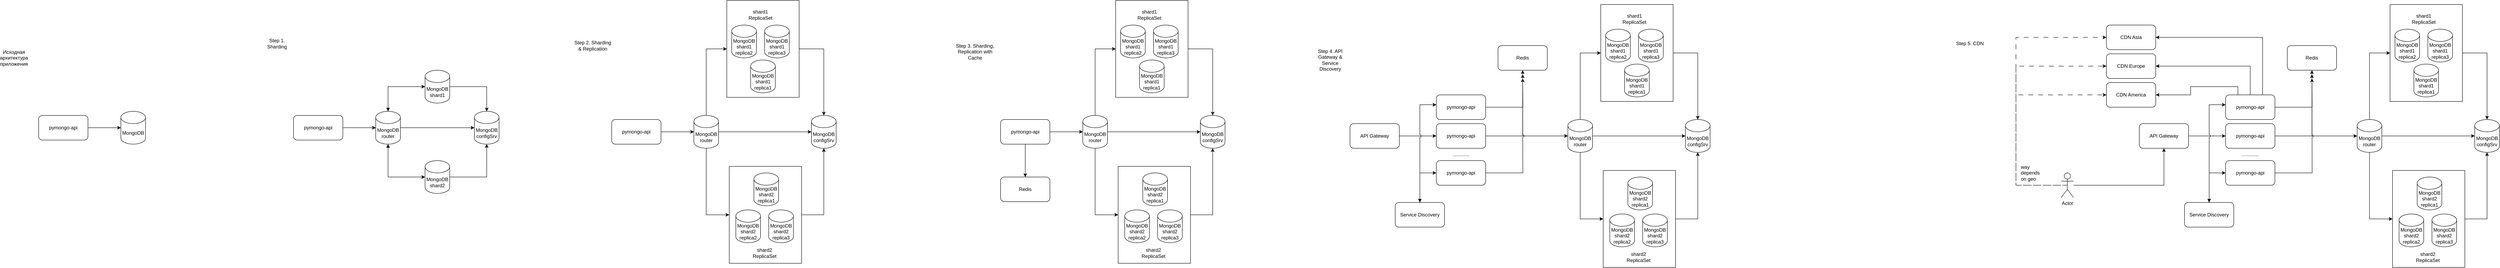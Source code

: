 <mxfile version="24.7.8">
  <diagram name="Page-1" id="-H_mtQnk-PTXWXPvYvuk">
    <mxGraphModel dx="1314" dy="854" grid="1" gridSize="10" guides="1" tooltips="1" connect="1" arrows="1" fold="1" page="1" pageScale="1" pageWidth="1169" pageHeight="827" math="0" shadow="0">
      <root>
        <mxCell id="0" />
        <mxCell id="1" parent="0" />
        <mxCell id="P5W5kah-CmZCWuxOE_t0-38" value="" style="rounded=0;whiteSpace=wrap;html=1;fillColor=none;" vertex="1" parent="1">
          <mxGeometry x="2034" y="10" width="176" height="236" as="geometry" />
        </mxCell>
        <mxCell id="P5W5kah-CmZCWuxOE_t0-37" value="" style="rounded=0;whiteSpace=wrap;html=1;fillColor=none;" vertex="1" parent="1">
          <mxGeometry x="2040" y="414" width="176" height="236" as="geometry" />
        </mxCell>
        <mxCell id="zA23MoTUsTF4_91t8viU-2" value="MongoDB" style="shape=cylinder3;whiteSpace=wrap;html=1;boundedLbl=1;backgroundOutline=1;size=15;" parent="1" vertex="1">
          <mxGeometry x="560" y="280" width="60" height="80" as="geometry" />
        </mxCell>
        <mxCell id="zA23MoTUsTF4_91t8viU-3" value="pymongo-api" style="rounded=1;whiteSpace=wrap;html=1;" parent="1" vertex="1">
          <mxGeometry x="360" y="290" width="120" height="60" as="geometry" />
        </mxCell>
        <mxCell id="zA23MoTUsTF4_91t8viU-4" style="edgeStyle=orthogonalEdgeStyle;rounded=0;orthogonalLoop=1;jettySize=auto;html=1;exitX=1;exitY=0.5;exitDx=0;exitDy=0;entryX=0;entryY=0.5;entryDx=0;entryDy=0;entryPerimeter=0;" parent="1" source="zA23MoTUsTF4_91t8viU-3" target="zA23MoTUsTF4_91t8viU-2" edge="1">
          <mxGeometry relative="1" as="geometry" />
        </mxCell>
        <mxCell id="P5W5kah-CmZCWuxOE_t0-2" value="Исходная архитектура приложения" style="text;html=1;align=center;verticalAlign=middle;whiteSpace=wrap;rounded=0;" vertex="1" parent="1">
          <mxGeometry x="270" y="135" width="60" height="30" as="geometry" />
        </mxCell>
        <mxCell id="P5W5kah-CmZCWuxOE_t0-7" value="MongoDB&lt;div&gt;router&lt;/div&gt;" style="shape=cylinder3;whiteSpace=wrap;html=1;boundedLbl=1;backgroundOutline=1;size=15;" vertex="1" parent="1">
          <mxGeometry x="1180" y="280" width="60" height="80" as="geometry" />
        </mxCell>
        <mxCell id="P5W5kah-CmZCWuxOE_t0-8" value="pymongo-api" style="rounded=1;whiteSpace=wrap;html=1;" vertex="1" parent="1">
          <mxGeometry x="980" y="290" width="120" height="60" as="geometry" />
        </mxCell>
        <mxCell id="P5W5kah-CmZCWuxOE_t0-9" style="edgeStyle=orthogonalEdgeStyle;rounded=0;orthogonalLoop=1;jettySize=auto;html=1;exitX=1;exitY=0.5;exitDx=0;exitDy=0;entryX=0;entryY=0.5;entryDx=0;entryDy=0;entryPerimeter=0;" edge="1" parent="1" source="P5W5kah-CmZCWuxOE_t0-8" target="P5W5kah-CmZCWuxOE_t0-7">
          <mxGeometry relative="1" as="geometry" />
        </mxCell>
        <mxCell id="P5W5kah-CmZCWuxOE_t0-10" value="Step 1. Sharding" style="text;html=1;align=center;verticalAlign=middle;whiteSpace=wrap;rounded=0;" vertex="1" parent="1">
          <mxGeometry x="910" y="100" width="60" height="30" as="geometry" />
        </mxCell>
        <mxCell id="P5W5kah-CmZCWuxOE_t0-11" value="MongoDB&lt;div&gt;configSrv&lt;/div&gt;" style="shape=cylinder3;whiteSpace=wrap;html=1;boundedLbl=1;backgroundOutline=1;size=15;" vertex="1" parent="1">
          <mxGeometry x="1420" y="280" width="60" height="80" as="geometry" />
        </mxCell>
        <mxCell id="P5W5kah-CmZCWuxOE_t0-12" value="MongoDB&lt;div&gt;shard2&lt;/div&gt;" style="shape=cylinder3;whiteSpace=wrap;html=1;boundedLbl=1;backgroundOutline=1;size=15;" vertex="1" parent="1">
          <mxGeometry x="1300" y="400" width="60" height="80" as="geometry" />
        </mxCell>
        <mxCell id="P5W5kah-CmZCWuxOE_t0-17" style="edgeStyle=orthogonalEdgeStyle;rounded=0;orthogonalLoop=1;jettySize=auto;html=1;" edge="1" parent="1" source="P5W5kah-CmZCWuxOE_t0-13" target="P5W5kah-CmZCWuxOE_t0-11">
          <mxGeometry relative="1" as="geometry" />
        </mxCell>
        <mxCell id="P5W5kah-CmZCWuxOE_t0-13" value="MongoDB&lt;div&gt;shard1&lt;/div&gt;" style="shape=cylinder3;whiteSpace=wrap;html=1;boundedLbl=1;backgroundOutline=1;size=15;" vertex="1" parent="1">
          <mxGeometry x="1300" y="180" width="60" height="80" as="geometry" />
        </mxCell>
        <mxCell id="P5W5kah-CmZCWuxOE_t0-14" style="edgeStyle=orthogonalEdgeStyle;rounded=0;orthogonalLoop=1;jettySize=auto;html=1;entryX=0;entryY=0.5;entryDx=0;entryDy=0;entryPerimeter=0;exitX=0.5;exitY=0;exitDx=0;exitDy=0;exitPerimeter=0;startArrow=block;startFill=1;" edge="1" parent="1" source="P5W5kah-CmZCWuxOE_t0-7" target="P5W5kah-CmZCWuxOE_t0-13">
          <mxGeometry relative="1" as="geometry" />
        </mxCell>
        <mxCell id="P5W5kah-CmZCWuxOE_t0-15" style="edgeStyle=orthogonalEdgeStyle;rounded=0;orthogonalLoop=1;jettySize=auto;html=1;entryX=0;entryY=0.5;entryDx=0;entryDy=0;entryPerimeter=0;exitX=0.5;exitY=1;exitDx=0;exitDy=0;exitPerimeter=0;startArrow=block;startFill=1;" edge="1" parent="1" source="P5W5kah-CmZCWuxOE_t0-7" target="P5W5kah-CmZCWuxOE_t0-12">
          <mxGeometry relative="1" as="geometry" />
        </mxCell>
        <mxCell id="P5W5kah-CmZCWuxOE_t0-16" style="edgeStyle=orthogonalEdgeStyle;rounded=0;orthogonalLoop=1;jettySize=auto;html=1;entryX=0;entryY=0.5;entryDx=0;entryDy=0;entryPerimeter=0;" edge="1" parent="1" source="P5W5kah-CmZCWuxOE_t0-7" target="P5W5kah-CmZCWuxOE_t0-11">
          <mxGeometry relative="1" as="geometry" />
        </mxCell>
        <mxCell id="P5W5kah-CmZCWuxOE_t0-18" style="edgeStyle=orthogonalEdgeStyle;rounded=0;orthogonalLoop=1;jettySize=auto;html=1;entryX=0.5;entryY=1;entryDx=0;entryDy=0;entryPerimeter=0;" edge="1" parent="1" source="P5W5kah-CmZCWuxOE_t0-12" target="P5W5kah-CmZCWuxOE_t0-11">
          <mxGeometry relative="1" as="geometry" />
        </mxCell>
        <mxCell id="P5W5kah-CmZCWuxOE_t0-39" style="edgeStyle=orthogonalEdgeStyle;rounded=0;orthogonalLoop=1;jettySize=auto;html=1;entryX=0;entryY=0.5;entryDx=0;entryDy=0;exitX=0.5;exitY=0;exitDx=0;exitDy=0;exitPerimeter=0;" edge="1" parent="1" source="P5W5kah-CmZCWuxOE_t0-19" target="P5W5kah-CmZCWuxOE_t0-38">
          <mxGeometry relative="1" as="geometry" />
        </mxCell>
        <mxCell id="P5W5kah-CmZCWuxOE_t0-41" style="edgeStyle=orthogonalEdgeStyle;rounded=0;orthogonalLoop=1;jettySize=auto;html=1;entryX=0;entryY=0.5;entryDx=0;entryDy=0;exitX=0.5;exitY=1;exitDx=0;exitDy=0;exitPerimeter=0;" edge="1" parent="1" source="P5W5kah-CmZCWuxOE_t0-19" target="P5W5kah-CmZCWuxOE_t0-37">
          <mxGeometry relative="1" as="geometry" />
        </mxCell>
        <mxCell id="P5W5kah-CmZCWuxOE_t0-19" value="MongoDB&lt;div&gt;router&lt;/div&gt;" style="shape=cylinder3;whiteSpace=wrap;html=1;boundedLbl=1;backgroundOutline=1;size=15;" vertex="1" parent="1">
          <mxGeometry x="1954" y="290" width="60" height="80" as="geometry" />
        </mxCell>
        <mxCell id="P5W5kah-CmZCWuxOE_t0-20" value="pymongo-api" style="rounded=1;whiteSpace=wrap;html=1;" vertex="1" parent="1">
          <mxGeometry x="1754" y="300" width="120" height="60" as="geometry" />
        </mxCell>
        <mxCell id="P5W5kah-CmZCWuxOE_t0-21" style="edgeStyle=orthogonalEdgeStyle;rounded=0;orthogonalLoop=1;jettySize=auto;html=1;exitX=1;exitY=0.5;exitDx=0;exitDy=0;entryX=0;entryY=0.5;entryDx=0;entryDy=0;entryPerimeter=0;" edge="1" parent="1" source="P5W5kah-CmZCWuxOE_t0-20" target="P5W5kah-CmZCWuxOE_t0-19">
          <mxGeometry relative="1" as="geometry" />
        </mxCell>
        <mxCell id="P5W5kah-CmZCWuxOE_t0-22" value="Step 2. Sharding &amp;amp; Replication" style="text;html=1;align=center;verticalAlign=middle;whiteSpace=wrap;rounded=0;" vertex="1" parent="1">
          <mxGeometry x="1660" y="105" width="96" height="30" as="geometry" />
        </mxCell>
        <mxCell id="P5W5kah-CmZCWuxOE_t0-23" value="MongoDB&lt;div&gt;configSrv&lt;/div&gt;" style="shape=cylinder3;whiteSpace=wrap;html=1;boundedLbl=1;backgroundOutline=1;size=15;" vertex="1" parent="1">
          <mxGeometry x="2240" y="290" width="60" height="80" as="geometry" />
        </mxCell>
        <mxCell id="P5W5kah-CmZCWuxOE_t0-24" value="MongoDB&lt;div&gt;shard2&lt;/div&gt;&lt;div&gt;replica1&lt;/div&gt;" style="shape=cylinder3;whiteSpace=wrap;html=1;boundedLbl=1;backgroundOutline=1;size=15;" vertex="1" parent="1">
          <mxGeometry x="2100" y="430" width="60" height="80" as="geometry" />
        </mxCell>
        <mxCell id="P5W5kah-CmZCWuxOE_t0-26" value="MongoDB&lt;div&gt;shard1&lt;/div&gt;&lt;div&gt;replica1&lt;/div&gt;" style="shape=cylinder3;whiteSpace=wrap;html=1;boundedLbl=1;backgroundOutline=1;size=15;" vertex="1" parent="1">
          <mxGeometry x="2092" y="155" width="60" height="80" as="geometry" />
        </mxCell>
        <mxCell id="P5W5kah-CmZCWuxOE_t0-29" style="edgeStyle=orthogonalEdgeStyle;rounded=0;orthogonalLoop=1;jettySize=auto;html=1;entryX=0;entryY=0.5;entryDx=0;entryDy=0;entryPerimeter=0;" edge="1" parent="1" source="P5W5kah-CmZCWuxOE_t0-19" target="P5W5kah-CmZCWuxOE_t0-23">
          <mxGeometry relative="1" as="geometry" />
        </mxCell>
        <mxCell id="P5W5kah-CmZCWuxOE_t0-31" value="MongoDB&lt;div&gt;shard1&lt;/div&gt;&lt;div&gt;replica2&lt;/div&gt;" style="shape=cylinder3;whiteSpace=wrap;html=1;boundedLbl=1;backgroundOutline=1;size=15;" vertex="1" parent="1">
          <mxGeometry x="2046" y="70" width="60" height="80" as="geometry" />
        </mxCell>
        <mxCell id="P5W5kah-CmZCWuxOE_t0-32" value="MongoDB&lt;div&gt;shard1&lt;/div&gt;&lt;div&gt;replica3&lt;/div&gt;" style="shape=cylinder3;whiteSpace=wrap;html=1;boundedLbl=1;backgroundOutline=1;size=15;" vertex="1" parent="1">
          <mxGeometry x="2126" y="70" width="60" height="80" as="geometry" />
        </mxCell>
        <mxCell id="P5W5kah-CmZCWuxOE_t0-33" value="MongoDB&lt;div&gt;shard2&lt;/div&gt;&lt;div&gt;replica2&lt;/div&gt;" style="shape=cylinder3;whiteSpace=wrap;html=1;boundedLbl=1;backgroundOutline=1;size=15;" vertex="1" parent="1">
          <mxGeometry x="2056" y="520" width="60" height="80" as="geometry" />
        </mxCell>
        <mxCell id="P5W5kah-CmZCWuxOE_t0-34" value="MongoDB&lt;div&gt;shard2&lt;/div&gt;&lt;div&gt;replica3&lt;/div&gt;" style="shape=cylinder3;whiteSpace=wrap;html=1;boundedLbl=1;backgroundOutline=1;size=15;" vertex="1" parent="1">
          <mxGeometry x="2136" y="520" width="60" height="80" as="geometry" />
        </mxCell>
        <mxCell id="P5W5kah-CmZCWuxOE_t0-35" value="shard2 ReplicaSet" style="text;html=1;align=center;verticalAlign=middle;whiteSpace=wrap;rounded=0;" vertex="1" parent="1">
          <mxGeometry x="2096" y="610" width="60" height="30" as="geometry" />
        </mxCell>
        <mxCell id="P5W5kah-CmZCWuxOE_t0-36" value="shard1 ReplicaSet" style="text;html=1;align=center;verticalAlign=middle;whiteSpace=wrap;rounded=0;" vertex="1" parent="1">
          <mxGeometry x="2086" y="30" width="60" height="30" as="geometry" />
        </mxCell>
        <mxCell id="P5W5kah-CmZCWuxOE_t0-40" style="edgeStyle=orthogonalEdgeStyle;rounded=0;orthogonalLoop=1;jettySize=auto;html=1;entryX=0.5;entryY=0;entryDx=0;entryDy=0;entryPerimeter=0;exitX=1;exitY=0.5;exitDx=0;exitDy=0;" edge="1" parent="1" source="P5W5kah-CmZCWuxOE_t0-38" target="P5W5kah-CmZCWuxOE_t0-23">
          <mxGeometry relative="1" as="geometry" />
        </mxCell>
        <mxCell id="P5W5kah-CmZCWuxOE_t0-42" style="edgeStyle=orthogonalEdgeStyle;rounded=0;orthogonalLoop=1;jettySize=auto;html=1;entryX=0.5;entryY=1;entryDx=0;entryDy=0;entryPerimeter=0;" edge="1" parent="1" source="P5W5kah-CmZCWuxOE_t0-37" target="P5W5kah-CmZCWuxOE_t0-23">
          <mxGeometry relative="1" as="geometry" />
        </mxCell>
        <mxCell id="P5W5kah-CmZCWuxOE_t0-43" value="" style="rounded=0;whiteSpace=wrap;html=1;fillColor=none;" vertex="1" parent="1">
          <mxGeometry x="2980" y="10" width="176" height="236" as="geometry" />
        </mxCell>
        <mxCell id="P5W5kah-CmZCWuxOE_t0-44" value="" style="rounded=0;whiteSpace=wrap;html=1;fillColor=none;" vertex="1" parent="1">
          <mxGeometry x="2986" y="414" width="176" height="236" as="geometry" />
        </mxCell>
        <mxCell id="P5W5kah-CmZCWuxOE_t0-45" style="edgeStyle=orthogonalEdgeStyle;rounded=0;orthogonalLoop=1;jettySize=auto;html=1;entryX=0;entryY=0.5;entryDx=0;entryDy=0;exitX=0.5;exitY=0;exitDx=0;exitDy=0;exitPerimeter=0;" edge="1" parent="1" source="P5W5kah-CmZCWuxOE_t0-47" target="P5W5kah-CmZCWuxOE_t0-43">
          <mxGeometry relative="1" as="geometry" />
        </mxCell>
        <mxCell id="P5W5kah-CmZCWuxOE_t0-46" style="edgeStyle=orthogonalEdgeStyle;rounded=0;orthogonalLoop=1;jettySize=auto;html=1;entryX=0;entryY=0.5;entryDx=0;entryDy=0;exitX=0.5;exitY=1;exitDx=0;exitDy=0;exitPerimeter=0;" edge="1" parent="1" source="P5W5kah-CmZCWuxOE_t0-47" target="P5W5kah-CmZCWuxOE_t0-44">
          <mxGeometry relative="1" as="geometry" />
        </mxCell>
        <mxCell id="P5W5kah-CmZCWuxOE_t0-47" value="MongoDB&lt;div&gt;router&lt;/div&gt;" style="shape=cylinder3;whiteSpace=wrap;html=1;boundedLbl=1;backgroundOutline=1;size=15;" vertex="1" parent="1">
          <mxGeometry x="2900" y="290" width="60" height="80" as="geometry" />
        </mxCell>
        <mxCell id="P5W5kah-CmZCWuxOE_t0-67" style="edgeStyle=orthogonalEdgeStyle;rounded=0;orthogonalLoop=1;jettySize=auto;html=1;entryX=0.5;entryY=0;entryDx=0;entryDy=0;" edge="1" parent="1" source="P5W5kah-CmZCWuxOE_t0-48" target="P5W5kah-CmZCWuxOE_t0-66">
          <mxGeometry relative="1" as="geometry" />
        </mxCell>
        <mxCell id="P5W5kah-CmZCWuxOE_t0-48" value="pymongo-api" style="rounded=1;whiteSpace=wrap;html=1;" vertex="1" parent="1">
          <mxGeometry x="2700" y="300" width="120" height="60" as="geometry" />
        </mxCell>
        <mxCell id="P5W5kah-CmZCWuxOE_t0-49" style="edgeStyle=orthogonalEdgeStyle;rounded=0;orthogonalLoop=1;jettySize=auto;html=1;exitX=1;exitY=0.5;exitDx=0;exitDy=0;entryX=0;entryY=0.5;entryDx=0;entryDy=0;entryPerimeter=0;" edge="1" parent="1" source="P5W5kah-CmZCWuxOE_t0-48" target="P5W5kah-CmZCWuxOE_t0-47">
          <mxGeometry relative="1" as="geometry" />
        </mxCell>
        <mxCell id="P5W5kah-CmZCWuxOE_t0-50" value="Step 3. Sharding, Replication with Cache" style="text;html=1;align=center;verticalAlign=middle;whiteSpace=wrap;rounded=0;" vertex="1" parent="1">
          <mxGeometry x="2590" y="120" width="96" height="30" as="geometry" />
        </mxCell>
        <mxCell id="P5W5kah-CmZCWuxOE_t0-51" value="MongoDB&lt;div&gt;configSrv&lt;/div&gt;" style="shape=cylinder3;whiteSpace=wrap;html=1;boundedLbl=1;backgroundOutline=1;size=15;" vertex="1" parent="1">
          <mxGeometry x="3186" y="290" width="60" height="80" as="geometry" />
        </mxCell>
        <mxCell id="P5W5kah-CmZCWuxOE_t0-52" value="MongoDB&lt;div&gt;shard2&lt;/div&gt;&lt;div&gt;replica1&lt;/div&gt;" style="shape=cylinder3;whiteSpace=wrap;html=1;boundedLbl=1;backgroundOutline=1;size=15;" vertex="1" parent="1">
          <mxGeometry x="3046" y="430" width="60" height="80" as="geometry" />
        </mxCell>
        <mxCell id="P5W5kah-CmZCWuxOE_t0-53" value="MongoDB&lt;div&gt;shard1&lt;/div&gt;&lt;div&gt;replica1&lt;/div&gt;" style="shape=cylinder3;whiteSpace=wrap;html=1;boundedLbl=1;backgroundOutline=1;size=15;" vertex="1" parent="1">
          <mxGeometry x="3038" y="155" width="60" height="80" as="geometry" />
        </mxCell>
        <mxCell id="P5W5kah-CmZCWuxOE_t0-54" style="edgeStyle=orthogonalEdgeStyle;rounded=0;orthogonalLoop=1;jettySize=auto;html=1;entryX=0;entryY=0.5;entryDx=0;entryDy=0;entryPerimeter=0;" edge="1" parent="1" source="P5W5kah-CmZCWuxOE_t0-47" target="P5W5kah-CmZCWuxOE_t0-51">
          <mxGeometry relative="1" as="geometry" />
        </mxCell>
        <mxCell id="P5W5kah-CmZCWuxOE_t0-55" value="MongoDB&lt;div&gt;shard1&lt;/div&gt;&lt;div&gt;replica2&lt;/div&gt;" style="shape=cylinder3;whiteSpace=wrap;html=1;boundedLbl=1;backgroundOutline=1;size=15;" vertex="1" parent="1">
          <mxGeometry x="2992" y="70" width="60" height="80" as="geometry" />
        </mxCell>
        <mxCell id="P5W5kah-CmZCWuxOE_t0-56" value="MongoDB&lt;div&gt;shard1&lt;/div&gt;&lt;div&gt;replica3&lt;/div&gt;" style="shape=cylinder3;whiteSpace=wrap;html=1;boundedLbl=1;backgroundOutline=1;size=15;" vertex="1" parent="1">
          <mxGeometry x="3072" y="70" width="60" height="80" as="geometry" />
        </mxCell>
        <mxCell id="P5W5kah-CmZCWuxOE_t0-57" value="MongoDB&lt;div&gt;shard2&lt;/div&gt;&lt;div&gt;replica2&lt;/div&gt;" style="shape=cylinder3;whiteSpace=wrap;html=1;boundedLbl=1;backgroundOutline=1;size=15;" vertex="1" parent="1">
          <mxGeometry x="3002" y="520" width="60" height="80" as="geometry" />
        </mxCell>
        <mxCell id="P5W5kah-CmZCWuxOE_t0-58" value="MongoDB&lt;div&gt;shard2&lt;/div&gt;&lt;div&gt;replica3&lt;/div&gt;" style="shape=cylinder3;whiteSpace=wrap;html=1;boundedLbl=1;backgroundOutline=1;size=15;" vertex="1" parent="1">
          <mxGeometry x="3082" y="520" width="60" height="80" as="geometry" />
        </mxCell>
        <mxCell id="P5W5kah-CmZCWuxOE_t0-59" value="shard2 ReplicaSet" style="text;html=1;align=center;verticalAlign=middle;whiteSpace=wrap;rounded=0;" vertex="1" parent="1">
          <mxGeometry x="3042" y="610" width="60" height="30" as="geometry" />
        </mxCell>
        <mxCell id="P5W5kah-CmZCWuxOE_t0-60" value="shard1 ReplicaSet" style="text;html=1;align=center;verticalAlign=middle;whiteSpace=wrap;rounded=0;" vertex="1" parent="1">
          <mxGeometry x="3032" y="30" width="60" height="30" as="geometry" />
        </mxCell>
        <mxCell id="P5W5kah-CmZCWuxOE_t0-61" style="edgeStyle=orthogonalEdgeStyle;rounded=0;orthogonalLoop=1;jettySize=auto;html=1;entryX=0.5;entryY=0;entryDx=0;entryDy=0;entryPerimeter=0;exitX=1;exitY=0.5;exitDx=0;exitDy=0;" edge="1" parent="1" source="P5W5kah-CmZCWuxOE_t0-43" target="P5W5kah-CmZCWuxOE_t0-51">
          <mxGeometry relative="1" as="geometry" />
        </mxCell>
        <mxCell id="P5W5kah-CmZCWuxOE_t0-62" style="edgeStyle=orthogonalEdgeStyle;rounded=0;orthogonalLoop=1;jettySize=auto;html=1;entryX=0.5;entryY=1;entryDx=0;entryDy=0;entryPerimeter=0;" edge="1" parent="1" source="P5W5kah-CmZCWuxOE_t0-44" target="P5W5kah-CmZCWuxOE_t0-51">
          <mxGeometry relative="1" as="geometry" />
        </mxCell>
        <mxCell id="P5W5kah-CmZCWuxOE_t0-66" value="Redis" style="rounded=1;whiteSpace=wrap;html=1;" vertex="1" parent="1">
          <mxGeometry x="2700" y="440" width="120" height="60" as="geometry" />
        </mxCell>
        <mxCell id="P5W5kah-CmZCWuxOE_t0-68" value="" style="rounded=0;whiteSpace=wrap;html=1;fillColor=none;" vertex="1" parent="1">
          <mxGeometry x="4160" y="20" width="176" height="236" as="geometry" />
        </mxCell>
        <mxCell id="P5W5kah-CmZCWuxOE_t0-69" value="" style="rounded=0;whiteSpace=wrap;html=1;fillColor=none;" vertex="1" parent="1">
          <mxGeometry x="4166" y="424" width="176" height="236" as="geometry" />
        </mxCell>
        <mxCell id="P5W5kah-CmZCWuxOE_t0-70" style="edgeStyle=orthogonalEdgeStyle;rounded=0;orthogonalLoop=1;jettySize=auto;html=1;entryX=0;entryY=0.5;entryDx=0;entryDy=0;exitX=0.5;exitY=0;exitDx=0;exitDy=0;exitPerimeter=0;" edge="1" parent="1" source="P5W5kah-CmZCWuxOE_t0-72" target="P5W5kah-CmZCWuxOE_t0-68">
          <mxGeometry relative="1" as="geometry" />
        </mxCell>
        <mxCell id="P5W5kah-CmZCWuxOE_t0-71" style="edgeStyle=orthogonalEdgeStyle;rounded=0;orthogonalLoop=1;jettySize=auto;html=1;entryX=0;entryY=0.5;entryDx=0;entryDy=0;exitX=0.5;exitY=1;exitDx=0;exitDy=0;exitPerimeter=0;" edge="1" parent="1" source="P5W5kah-CmZCWuxOE_t0-72" target="P5W5kah-CmZCWuxOE_t0-69">
          <mxGeometry relative="1" as="geometry" />
        </mxCell>
        <mxCell id="P5W5kah-CmZCWuxOE_t0-72" value="MongoDB&lt;div&gt;router&lt;/div&gt;" style="shape=cylinder3;whiteSpace=wrap;html=1;boundedLbl=1;backgroundOutline=1;size=15;" vertex="1" parent="1">
          <mxGeometry x="4080" y="300" width="60" height="80" as="geometry" />
        </mxCell>
        <mxCell id="P5W5kah-CmZCWuxOE_t0-73" style="edgeStyle=orthogonalEdgeStyle;rounded=0;orthogonalLoop=1;jettySize=auto;html=1;entryX=0.5;entryY=1;entryDx=0;entryDy=0;" edge="1" parent="1" source="P5W5kah-CmZCWuxOE_t0-74" target="P5W5kah-CmZCWuxOE_t0-89">
          <mxGeometry relative="1" as="geometry" />
        </mxCell>
        <mxCell id="P5W5kah-CmZCWuxOE_t0-74" value="pymongo-api" style="rounded=1;whiteSpace=wrap;html=1;" vertex="1" parent="1">
          <mxGeometry x="3760" y="310" width="120" height="60" as="geometry" />
        </mxCell>
        <mxCell id="P5W5kah-CmZCWuxOE_t0-75" style="edgeStyle=orthogonalEdgeStyle;rounded=1;orthogonalLoop=1;jettySize=auto;html=1;exitX=1;exitY=0.5;exitDx=0;exitDy=0;entryX=0;entryY=0.5;entryDx=0;entryDy=0;entryPerimeter=0;curved=0;jumpStyle=arc;" edge="1" parent="1" source="P5W5kah-CmZCWuxOE_t0-74" target="P5W5kah-CmZCWuxOE_t0-72">
          <mxGeometry relative="1" as="geometry" />
        </mxCell>
        <mxCell id="P5W5kah-CmZCWuxOE_t0-76" value="Step 4. API Gateway &amp;amp; Service Discovery" style="text;html=1;align=center;verticalAlign=middle;whiteSpace=wrap;rounded=0;" vertex="1" parent="1">
          <mxGeometry x="3454" y="140" width="96" height="30" as="geometry" />
        </mxCell>
        <mxCell id="P5W5kah-CmZCWuxOE_t0-77" value="MongoDB&lt;div&gt;configSrv&lt;/div&gt;" style="shape=cylinder3;whiteSpace=wrap;html=1;boundedLbl=1;backgroundOutline=1;size=15;" vertex="1" parent="1">
          <mxGeometry x="4366" y="300" width="60" height="80" as="geometry" />
        </mxCell>
        <mxCell id="P5W5kah-CmZCWuxOE_t0-78" value="MongoDB&lt;div&gt;shard2&lt;/div&gt;&lt;div&gt;replica1&lt;/div&gt;" style="shape=cylinder3;whiteSpace=wrap;html=1;boundedLbl=1;backgroundOutline=1;size=15;" vertex="1" parent="1">
          <mxGeometry x="4226" y="440" width="60" height="80" as="geometry" />
        </mxCell>
        <mxCell id="P5W5kah-CmZCWuxOE_t0-79" value="MongoDB&lt;div&gt;shard1&lt;/div&gt;&lt;div&gt;replica1&lt;/div&gt;" style="shape=cylinder3;whiteSpace=wrap;html=1;boundedLbl=1;backgroundOutline=1;size=15;" vertex="1" parent="1">
          <mxGeometry x="4218" y="165" width="60" height="80" as="geometry" />
        </mxCell>
        <mxCell id="P5W5kah-CmZCWuxOE_t0-80" style="edgeStyle=orthogonalEdgeStyle;rounded=0;orthogonalLoop=1;jettySize=auto;html=1;entryX=0;entryY=0.5;entryDx=0;entryDy=0;entryPerimeter=0;" edge="1" parent="1" source="P5W5kah-CmZCWuxOE_t0-72" target="P5W5kah-CmZCWuxOE_t0-77">
          <mxGeometry relative="1" as="geometry" />
        </mxCell>
        <mxCell id="P5W5kah-CmZCWuxOE_t0-81" value="MongoDB&lt;div&gt;shard1&lt;/div&gt;&lt;div&gt;replica2&lt;/div&gt;" style="shape=cylinder3;whiteSpace=wrap;html=1;boundedLbl=1;backgroundOutline=1;size=15;" vertex="1" parent="1">
          <mxGeometry x="4172" y="80" width="60" height="80" as="geometry" />
        </mxCell>
        <mxCell id="P5W5kah-CmZCWuxOE_t0-82" value="MongoDB&lt;div&gt;shard1&lt;/div&gt;&lt;div&gt;replica3&lt;/div&gt;" style="shape=cylinder3;whiteSpace=wrap;html=1;boundedLbl=1;backgroundOutline=1;size=15;" vertex="1" parent="1">
          <mxGeometry x="4252" y="80" width="60" height="80" as="geometry" />
        </mxCell>
        <mxCell id="P5W5kah-CmZCWuxOE_t0-83" value="MongoDB&lt;div&gt;shard2&lt;/div&gt;&lt;div&gt;replica2&lt;/div&gt;" style="shape=cylinder3;whiteSpace=wrap;html=1;boundedLbl=1;backgroundOutline=1;size=15;" vertex="1" parent="1">
          <mxGeometry x="4182" y="530" width="60" height="80" as="geometry" />
        </mxCell>
        <mxCell id="P5W5kah-CmZCWuxOE_t0-84" value="MongoDB&lt;div&gt;shard2&lt;/div&gt;&lt;div&gt;replica3&lt;/div&gt;" style="shape=cylinder3;whiteSpace=wrap;html=1;boundedLbl=1;backgroundOutline=1;size=15;" vertex="1" parent="1">
          <mxGeometry x="4262" y="530" width="60" height="80" as="geometry" />
        </mxCell>
        <mxCell id="P5W5kah-CmZCWuxOE_t0-85" value="shard2 ReplicaSet" style="text;html=1;align=center;verticalAlign=middle;whiteSpace=wrap;rounded=0;" vertex="1" parent="1">
          <mxGeometry x="4222" y="620" width="60" height="30" as="geometry" />
        </mxCell>
        <mxCell id="P5W5kah-CmZCWuxOE_t0-86" value="shard1 ReplicaSet" style="text;html=1;align=center;verticalAlign=middle;whiteSpace=wrap;rounded=0;" vertex="1" parent="1">
          <mxGeometry x="4212" y="40" width="60" height="30" as="geometry" />
        </mxCell>
        <mxCell id="P5W5kah-CmZCWuxOE_t0-87" style="edgeStyle=orthogonalEdgeStyle;rounded=0;orthogonalLoop=1;jettySize=auto;html=1;entryX=0.5;entryY=0;entryDx=0;entryDy=0;entryPerimeter=0;exitX=1;exitY=0.5;exitDx=0;exitDy=0;" edge="1" parent="1" source="P5W5kah-CmZCWuxOE_t0-68" target="P5W5kah-CmZCWuxOE_t0-77">
          <mxGeometry relative="1" as="geometry" />
        </mxCell>
        <mxCell id="P5W5kah-CmZCWuxOE_t0-88" style="edgeStyle=orthogonalEdgeStyle;rounded=0;orthogonalLoop=1;jettySize=auto;html=1;entryX=0.5;entryY=1;entryDx=0;entryDy=0;entryPerimeter=0;" edge="1" parent="1" source="P5W5kah-CmZCWuxOE_t0-69" target="P5W5kah-CmZCWuxOE_t0-77">
          <mxGeometry relative="1" as="geometry" />
        </mxCell>
        <mxCell id="P5W5kah-CmZCWuxOE_t0-89" value="Redis" style="rounded=1;whiteSpace=wrap;html=1;" vertex="1" parent="1">
          <mxGeometry x="3910" y="120" width="120" height="60" as="geometry" />
        </mxCell>
        <mxCell id="P5W5kah-CmZCWuxOE_t0-148" style="edgeStyle=orthogonalEdgeStyle;rounded=0;orthogonalLoop=1;jettySize=auto;html=1;jumpStyle=arc;" edge="1" parent="1" source="P5W5kah-CmZCWuxOE_t0-90">
          <mxGeometry relative="1" as="geometry">
            <mxPoint x="3970" y="200" as="targetPoint" />
          </mxGeometry>
        </mxCell>
        <mxCell id="P5W5kah-CmZCWuxOE_t0-90" value="pymongo-api" style="rounded=1;whiteSpace=wrap;html=1;" vertex="1" parent="1">
          <mxGeometry x="3760" y="400" width="120" height="60" as="geometry" />
        </mxCell>
        <mxCell id="P5W5kah-CmZCWuxOE_t0-147" style="edgeStyle=orthogonalEdgeStyle;rounded=0;orthogonalLoop=1;jettySize=auto;html=1;" edge="1" parent="1" source="P5W5kah-CmZCWuxOE_t0-91">
          <mxGeometry relative="1" as="geometry">
            <mxPoint x="3970" y="190" as="targetPoint" />
          </mxGeometry>
        </mxCell>
        <mxCell id="P5W5kah-CmZCWuxOE_t0-91" value="pymongo-api" style="rounded=1;whiteSpace=wrap;html=1;" vertex="1" parent="1">
          <mxGeometry x="3760" y="240" width="120" height="60" as="geometry" />
        </mxCell>
        <mxCell id="P5W5kah-CmZCWuxOE_t0-94" style="edgeStyle=orthogonalEdgeStyle;rounded=0;orthogonalLoop=1;jettySize=auto;html=1;jumpStyle=arc;" edge="1" parent="1" source="P5W5kah-CmZCWuxOE_t0-92" target="P5W5kah-CmZCWuxOE_t0-74">
          <mxGeometry relative="1" as="geometry" />
        </mxCell>
        <mxCell id="P5W5kah-CmZCWuxOE_t0-92" value="API Gateway" style="rounded=1;whiteSpace=wrap;html=1;" vertex="1" parent="1">
          <mxGeometry x="3550" y="310" width="120" height="60" as="geometry" />
        </mxCell>
        <mxCell id="P5W5kah-CmZCWuxOE_t0-96" style="edgeStyle=orthogonalEdgeStyle;rounded=0;orthogonalLoop=1;jettySize=auto;html=1;entryX=0;entryY=0.5;entryDx=0;entryDy=0;" edge="1" parent="1" source="P5W5kah-CmZCWuxOE_t0-93" target="P5W5kah-CmZCWuxOE_t0-90">
          <mxGeometry relative="1" as="geometry" />
        </mxCell>
        <mxCell id="P5W5kah-CmZCWuxOE_t0-93" value="&lt;div&gt;Service Discovery&lt;/div&gt;" style="rounded=1;whiteSpace=wrap;html=1;" vertex="1" parent="1">
          <mxGeometry x="3660" y="502" width="120" height="60" as="geometry" />
        </mxCell>
        <mxCell id="P5W5kah-CmZCWuxOE_t0-95" style="edgeStyle=orthogonalEdgeStyle;rounded=0;orthogonalLoop=1;jettySize=auto;html=1;exitX=0.5;exitY=0;exitDx=0;exitDy=0;entryX=0;entryY=0.4;entryDx=0;entryDy=0;entryPerimeter=0;startArrow=block;startFill=1;shadow=0;flowAnimation=0;jumpStyle=arc;" edge="1" parent="1" source="P5W5kah-CmZCWuxOE_t0-93" target="P5W5kah-CmZCWuxOE_t0-91">
          <mxGeometry relative="1" as="geometry" />
        </mxCell>
        <mxCell id="P5W5kah-CmZCWuxOE_t0-97" value="............" style="text;html=1;align=center;verticalAlign=middle;whiteSpace=wrap;rounded=0;" vertex="1" parent="1">
          <mxGeometry x="3790" y="370" width="60" height="30" as="geometry" />
        </mxCell>
        <mxCell id="P5W5kah-CmZCWuxOE_t0-98" value="" style="rounded=0;whiteSpace=wrap;html=1;fillColor=none;" vertex="1" parent="1">
          <mxGeometry x="6080" y="20" width="176" height="236" as="geometry" />
        </mxCell>
        <mxCell id="P5W5kah-CmZCWuxOE_t0-99" value="" style="rounded=0;whiteSpace=wrap;html=1;fillColor=none;" vertex="1" parent="1">
          <mxGeometry x="6086" y="424" width="176" height="236" as="geometry" />
        </mxCell>
        <mxCell id="P5W5kah-CmZCWuxOE_t0-100" style="edgeStyle=orthogonalEdgeStyle;rounded=0;orthogonalLoop=1;jettySize=auto;html=1;entryX=0;entryY=0.5;entryDx=0;entryDy=0;exitX=0.5;exitY=0;exitDx=0;exitDy=0;exitPerimeter=0;" edge="1" parent="1" source="P5W5kah-CmZCWuxOE_t0-102" target="P5W5kah-CmZCWuxOE_t0-98">
          <mxGeometry relative="1" as="geometry" />
        </mxCell>
        <mxCell id="P5W5kah-CmZCWuxOE_t0-101" style="edgeStyle=orthogonalEdgeStyle;rounded=0;orthogonalLoop=1;jettySize=auto;html=1;entryX=0;entryY=0.5;entryDx=0;entryDy=0;exitX=0.5;exitY=1;exitDx=0;exitDy=0;exitPerimeter=0;" edge="1" parent="1" source="P5W5kah-CmZCWuxOE_t0-102" target="P5W5kah-CmZCWuxOE_t0-99">
          <mxGeometry relative="1" as="geometry" />
        </mxCell>
        <mxCell id="P5W5kah-CmZCWuxOE_t0-102" value="MongoDB&lt;div&gt;router&lt;/div&gt;" style="shape=cylinder3;whiteSpace=wrap;html=1;boundedLbl=1;backgroundOutline=1;size=15;" vertex="1" parent="1">
          <mxGeometry x="6000" y="300" width="60" height="80" as="geometry" />
        </mxCell>
        <mxCell id="P5W5kah-CmZCWuxOE_t0-103" style="edgeStyle=orthogonalEdgeStyle;rounded=0;orthogonalLoop=1;jettySize=auto;html=1;entryX=0.5;entryY=1;entryDx=0;entryDy=0;" edge="1" parent="1" source="P5W5kah-CmZCWuxOE_t0-104" target="P5W5kah-CmZCWuxOE_t0-119">
          <mxGeometry relative="1" as="geometry" />
        </mxCell>
        <mxCell id="P5W5kah-CmZCWuxOE_t0-104" value="pymongo-api" style="rounded=1;whiteSpace=wrap;html=1;" vertex="1" parent="1">
          <mxGeometry x="5680" y="310" width="120" height="60" as="geometry" />
        </mxCell>
        <mxCell id="P5W5kah-CmZCWuxOE_t0-105" style="edgeStyle=orthogonalEdgeStyle;rounded=0;orthogonalLoop=1;jettySize=auto;html=1;exitX=1;exitY=0.5;exitDx=0;exitDy=0;entryX=0;entryY=0.5;entryDx=0;entryDy=0;entryPerimeter=0;" edge="1" parent="1" source="P5W5kah-CmZCWuxOE_t0-104" target="P5W5kah-CmZCWuxOE_t0-102">
          <mxGeometry relative="1" as="geometry" />
        </mxCell>
        <mxCell id="P5W5kah-CmZCWuxOE_t0-106" value="Step 5. CDN" style="text;html=1;align=center;verticalAlign=middle;whiteSpace=wrap;rounded=0;" vertex="1" parent="1">
          <mxGeometry x="5010" y="100" width="96" height="30" as="geometry" />
        </mxCell>
        <mxCell id="P5W5kah-CmZCWuxOE_t0-107" value="MongoDB&lt;div&gt;configSrv&lt;/div&gt;" style="shape=cylinder3;whiteSpace=wrap;html=1;boundedLbl=1;backgroundOutline=1;size=15;" vertex="1" parent="1">
          <mxGeometry x="6286" y="300" width="60" height="80" as="geometry" />
        </mxCell>
        <mxCell id="P5W5kah-CmZCWuxOE_t0-108" value="MongoDB&lt;div&gt;shard2&lt;/div&gt;&lt;div&gt;replica1&lt;/div&gt;" style="shape=cylinder3;whiteSpace=wrap;html=1;boundedLbl=1;backgroundOutline=1;size=15;" vertex="1" parent="1">
          <mxGeometry x="6146" y="440" width="60" height="80" as="geometry" />
        </mxCell>
        <mxCell id="P5W5kah-CmZCWuxOE_t0-109" value="MongoDB&lt;div&gt;shard1&lt;/div&gt;&lt;div&gt;replica1&lt;/div&gt;" style="shape=cylinder3;whiteSpace=wrap;html=1;boundedLbl=1;backgroundOutline=1;size=15;" vertex="1" parent="1">
          <mxGeometry x="6138" y="165" width="60" height="80" as="geometry" />
        </mxCell>
        <mxCell id="P5W5kah-CmZCWuxOE_t0-110" style="edgeStyle=orthogonalEdgeStyle;rounded=0;orthogonalLoop=1;jettySize=auto;html=1;entryX=0;entryY=0.5;entryDx=0;entryDy=0;entryPerimeter=0;" edge="1" parent="1" source="P5W5kah-CmZCWuxOE_t0-102" target="P5W5kah-CmZCWuxOE_t0-107">
          <mxGeometry relative="1" as="geometry" />
        </mxCell>
        <mxCell id="P5W5kah-CmZCWuxOE_t0-111" value="MongoDB&lt;div&gt;shard1&lt;/div&gt;&lt;div&gt;replica2&lt;/div&gt;" style="shape=cylinder3;whiteSpace=wrap;html=1;boundedLbl=1;backgroundOutline=1;size=15;" vertex="1" parent="1">
          <mxGeometry x="6092" y="80" width="60" height="80" as="geometry" />
        </mxCell>
        <mxCell id="P5W5kah-CmZCWuxOE_t0-112" value="MongoDB&lt;div&gt;shard1&lt;/div&gt;&lt;div&gt;replica3&lt;/div&gt;" style="shape=cylinder3;whiteSpace=wrap;html=1;boundedLbl=1;backgroundOutline=1;size=15;" vertex="1" parent="1">
          <mxGeometry x="6172" y="80" width="60" height="80" as="geometry" />
        </mxCell>
        <mxCell id="P5W5kah-CmZCWuxOE_t0-113" value="MongoDB&lt;div&gt;shard2&lt;/div&gt;&lt;div&gt;replica2&lt;/div&gt;" style="shape=cylinder3;whiteSpace=wrap;html=1;boundedLbl=1;backgroundOutline=1;size=15;" vertex="1" parent="1">
          <mxGeometry x="6102" y="530" width="60" height="80" as="geometry" />
        </mxCell>
        <mxCell id="P5W5kah-CmZCWuxOE_t0-114" value="MongoDB&lt;div&gt;shard2&lt;/div&gt;&lt;div&gt;replica3&lt;/div&gt;" style="shape=cylinder3;whiteSpace=wrap;html=1;boundedLbl=1;backgroundOutline=1;size=15;" vertex="1" parent="1">
          <mxGeometry x="6182" y="530" width="60" height="80" as="geometry" />
        </mxCell>
        <mxCell id="P5W5kah-CmZCWuxOE_t0-115" value="shard2 ReplicaSet" style="text;html=1;align=center;verticalAlign=middle;whiteSpace=wrap;rounded=0;" vertex="1" parent="1">
          <mxGeometry x="6142" y="620" width="60" height="30" as="geometry" />
        </mxCell>
        <mxCell id="P5W5kah-CmZCWuxOE_t0-116" value="shard1 ReplicaSet" style="text;html=1;align=center;verticalAlign=middle;whiteSpace=wrap;rounded=0;" vertex="1" parent="1">
          <mxGeometry x="6132" y="40" width="60" height="30" as="geometry" />
        </mxCell>
        <mxCell id="P5W5kah-CmZCWuxOE_t0-117" style="edgeStyle=orthogonalEdgeStyle;rounded=0;orthogonalLoop=1;jettySize=auto;html=1;entryX=0.5;entryY=0;entryDx=0;entryDy=0;entryPerimeter=0;exitX=1;exitY=0.5;exitDx=0;exitDy=0;" edge="1" parent="1" source="P5W5kah-CmZCWuxOE_t0-98" target="P5W5kah-CmZCWuxOE_t0-107">
          <mxGeometry relative="1" as="geometry" />
        </mxCell>
        <mxCell id="P5W5kah-CmZCWuxOE_t0-118" style="edgeStyle=orthogonalEdgeStyle;rounded=0;orthogonalLoop=1;jettySize=auto;html=1;entryX=0.5;entryY=1;entryDx=0;entryDy=0;entryPerimeter=0;" edge="1" parent="1" source="P5W5kah-CmZCWuxOE_t0-99" target="P5W5kah-CmZCWuxOE_t0-107">
          <mxGeometry relative="1" as="geometry" />
        </mxCell>
        <mxCell id="P5W5kah-CmZCWuxOE_t0-119" value="Redis" style="rounded=1;whiteSpace=wrap;html=1;" vertex="1" parent="1">
          <mxGeometry x="5830" y="120" width="120" height="60" as="geometry" />
        </mxCell>
        <mxCell id="P5W5kah-CmZCWuxOE_t0-146" style="edgeStyle=orthogonalEdgeStyle;rounded=0;orthogonalLoop=1;jettySize=auto;html=1;jumpStyle=arc;" edge="1" parent="1" source="P5W5kah-CmZCWuxOE_t0-120">
          <mxGeometry relative="1" as="geometry">
            <mxPoint x="5890" y="190" as="targetPoint" />
          </mxGeometry>
        </mxCell>
        <mxCell id="P5W5kah-CmZCWuxOE_t0-120" value="pymongo-api" style="rounded=1;whiteSpace=wrap;html=1;" vertex="1" parent="1">
          <mxGeometry x="5680" y="400" width="120" height="60" as="geometry" />
        </mxCell>
        <mxCell id="P5W5kah-CmZCWuxOE_t0-140" style="edgeStyle=orthogonalEdgeStyle;rounded=0;orthogonalLoop=1;jettySize=auto;html=1;entryX=1;entryY=0.5;entryDx=0;entryDy=0;" edge="1" parent="1" source="P5W5kah-CmZCWuxOE_t0-121" target="P5W5kah-CmZCWuxOE_t0-128">
          <mxGeometry relative="1" as="geometry">
            <Array as="points">
              <mxPoint x="5770" y="100" />
            </Array>
          </mxGeometry>
        </mxCell>
        <mxCell id="P5W5kah-CmZCWuxOE_t0-141" style="edgeStyle=orthogonalEdgeStyle;rounded=0;orthogonalLoop=1;jettySize=auto;html=1;exitX=0.25;exitY=0;exitDx=0;exitDy=0;entryX=1;entryY=0.5;entryDx=0;entryDy=0;" edge="1" parent="1" source="P5W5kah-CmZCWuxOE_t0-121" target="P5W5kah-CmZCWuxOE_t0-129">
          <mxGeometry relative="1" as="geometry">
            <Array as="points">
              <mxPoint x="5740" y="240" />
              <mxPoint x="5740" y="170" />
            </Array>
          </mxGeometry>
        </mxCell>
        <mxCell id="P5W5kah-CmZCWuxOE_t0-143" style="edgeStyle=orthogonalEdgeStyle;rounded=0;orthogonalLoop=1;jettySize=auto;html=1;exitX=0.25;exitY=0;exitDx=0;exitDy=0;" edge="1" parent="1" source="P5W5kah-CmZCWuxOE_t0-121" target="P5W5kah-CmZCWuxOE_t0-130">
          <mxGeometry relative="1" as="geometry" />
        </mxCell>
        <mxCell id="P5W5kah-CmZCWuxOE_t0-145" style="edgeStyle=orthogonalEdgeStyle;rounded=0;orthogonalLoop=1;jettySize=auto;html=1;" edge="1" parent="1" source="P5W5kah-CmZCWuxOE_t0-121">
          <mxGeometry relative="1" as="geometry">
            <mxPoint x="5890" y="200" as="targetPoint" />
          </mxGeometry>
        </mxCell>
        <mxCell id="P5W5kah-CmZCWuxOE_t0-121" value="pymongo-api" style="rounded=1;whiteSpace=wrap;html=1;" vertex="1" parent="1">
          <mxGeometry x="5680" y="240" width="120" height="60" as="geometry" />
        </mxCell>
        <mxCell id="P5W5kah-CmZCWuxOE_t0-122" style="edgeStyle=orthogonalEdgeStyle;rounded=0;orthogonalLoop=1;jettySize=auto;html=1;" edge="1" parent="1" source="P5W5kah-CmZCWuxOE_t0-123" target="P5W5kah-CmZCWuxOE_t0-104">
          <mxGeometry relative="1" as="geometry" />
        </mxCell>
        <mxCell id="P5W5kah-CmZCWuxOE_t0-123" value="API Gateway" style="rounded=1;whiteSpace=wrap;html=1;" vertex="1" parent="1">
          <mxGeometry x="5470" y="310" width="120" height="60" as="geometry" />
        </mxCell>
        <mxCell id="P5W5kah-CmZCWuxOE_t0-124" style="edgeStyle=orthogonalEdgeStyle;rounded=0;orthogonalLoop=1;jettySize=auto;html=1;entryX=0;entryY=0.5;entryDx=0;entryDy=0;" edge="1" parent="1" source="P5W5kah-CmZCWuxOE_t0-125" target="P5W5kah-CmZCWuxOE_t0-120">
          <mxGeometry relative="1" as="geometry" />
        </mxCell>
        <mxCell id="P5W5kah-CmZCWuxOE_t0-125" value="&lt;div&gt;Service Discovery&lt;/div&gt;" style="rounded=1;whiteSpace=wrap;html=1;" vertex="1" parent="1">
          <mxGeometry x="5580" y="502" width="120" height="60" as="geometry" />
        </mxCell>
        <mxCell id="P5W5kah-CmZCWuxOE_t0-126" style="edgeStyle=orthogonalEdgeStyle;rounded=0;orthogonalLoop=1;jettySize=auto;html=1;exitX=0.5;exitY=0;exitDx=0;exitDy=0;entryX=0;entryY=0.4;entryDx=0;entryDy=0;entryPerimeter=0;startArrow=block;startFill=1;jumpStyle=arc;" edge="1" parent="1" source="P5W5kah-CmZCWuxOE_t0-125" target="P5W5kah-CmZCWuxOE_t0-121">
          <mxGeometry relative="1" as="geometry" />
        </mxCell>
        <mxCell id="P5W5kah-CmZCWuxOE_t0-127" value="............" style="text;html=1;align=center;verticalAlign=middle;whiteSpace=wrap;rounded=0;" vertex="1" parent="1">
          <mxGeometry x="5710" y="370" width="60" height="30" as="geometry" />
        </mxCell>
        <mxCell id="P5W5kah-CmZCWuxOE_t0-128" value="&lt;div&gt;CDN Asia&lt;/div&gt;" style="rounded=1;whiteSpace=wrap;html=1;" vertex="1" parent="1">
          <mxGeometry x="5390" y="70" width="120" height="60" as="geometry" />
        </mxCell>
        <mxCell id="P5W5kah-CmZCWuxOE_t0-129" value="&lt;div&gt;CDN Europe&lt;/div&gt;" style="rounded=1;whiteSpace=wrap;html=1;" vertex="1" parent="1">
          <mxGeometry x="5390" y="140" width="120" height="60" as="geometry" />
        </mxCell>
        <mxCell id="P5W5kah-CmZCWuxOE_t0-130" value="&lt;div&gt;CDN America&lt;/div&gt;" style="rounded=1;whiteSpace=wrap;html=1;" vertex="1" parent="1">
          <mxGeometry x="5390" y="210" width="120" height="60" as="geometry" />
        </mxCell>
        <mxCell id="P5W5kah-CmZCWuxOE_t0-135" style="edgeStyle=orthogonalEdgeStyle;rounded=0;orthogonalLoop=1;jettySize=auto;html=1;entryX=0.5;entryY=1;entryDx=0;entryDy=0;" edge="1" parent="1" source="P5W5kah-CmZCWuxOE_t0-134" target="P5W5kah-CmZCWuxOE_t0-123">
          <mxGeometry relative="1" as="geometry" />
        </mxCell>
        <mxCell id="P5W5kah-CmZCWuxOE_t0-137" style="edgeStyle=orthogonalEdgeStyle;rounded=0;orthogonalLoop=1;jettySize=auto;html=1;entryX=0;entryY=0.5;entryDx=0;entryDy=0;dashed=1;dashPattern=12 12;" edge="1" parent="1" source="P5W5kah-CmZCWuxOE_t0-134" target="P5W5kah-CmZCWuxOE_t0-130">
          <mxGeometry relative="1" as="geometry">
            <Array as="points">
              <mxPoint x="5170" y="460" />
              <mxPoint x="5170" y="240" />
            </Array>
          </mxGeometry>
        </mxCell>
        <mxCell id="P5W5kah-CmZCWuxOE_t0-134" value="Actor" style="shape=umlActor;verticalLabelPosition=bottom;verticalAlign=top;html=1;outlineConnect=0;" vertex="1" parent="1">
          <mxGeometry x="5280" y="430" width="30" height="60" as="geometry" />
        </mxCell>
        <mxCell id="P5W5kah-CmZCWuxOE_t0-138" style="edgeStyle=orthogonalEdgeStyle;rounded=0;orthogonalLoop=1;jettySize=auto;html=1;entryX=0;entryY=0.5;entryDx=0;entryDy=0;dashed=1;dashPattern=12 12;" edge="1" parent="1" source="P5W5kah-CmZCWuxOE_t0-134" target="P5W5kah-CmZCWuxOE_t0-129">
          <mxGeometry relative="1" as="geometry">
            <mxPoint x="5280" y="549" as="sourcePoint" />
            <mxPoint x="5230" y="279" as="targetPoint" />
            <Array as="points">
              <mxPoint x="5170" y="460" />
              <mxPoint x="5170" y="170" />
            </Array>
          </mxGeometry>
        </mxCell>
        <mxCell id="P5W5kah-CmZCWuxOE_t0-139" style="edgeStyle=orthogonalEdgeStyle;rounded=0;orthogonalLoop=1;jettySize=auto;html=1;entryX=0;entryY=0.5;entryDx=0;entryDy=0;exitX=0.5;exitY=0.5;exitDx=0;exitDy=0;exitPerimeter=0;dashed=1;dashPattern=12 12;" edge="1" parent="1" source="P5W5kah-CmZCWuxOE_t0-134" target="P5W5kah-CmZCWuxOE_t0-128">
          <mxGeometry relative="1" as="geometry">
            <mxPoint x="5280" y="561" as="sourcePoint" />
            <mxPoint x="5230" y="180" as="targetPoint" />
            <Array as="points">
              <mxPoint x="5170" y="460" />
              <mxPoint x="5170" y="100" />
            </Array>
          </mxGeometry>
        </mxCell>
        <mxCell id="P5W5kah-CmZCWuxOE_t0-144" value="way depends on geo" style="text;html=1;align=left;verticalAlign=middle;whiteSpace=wrap;rounded=0;" vertex="1" parent="1">
          <mxGeometry x="5180" y="415" width="60" height="30" as="geometry" />
        </mxCell>
      </root>
    </mxGraphModel>
  </diagram>
</mxfile>
